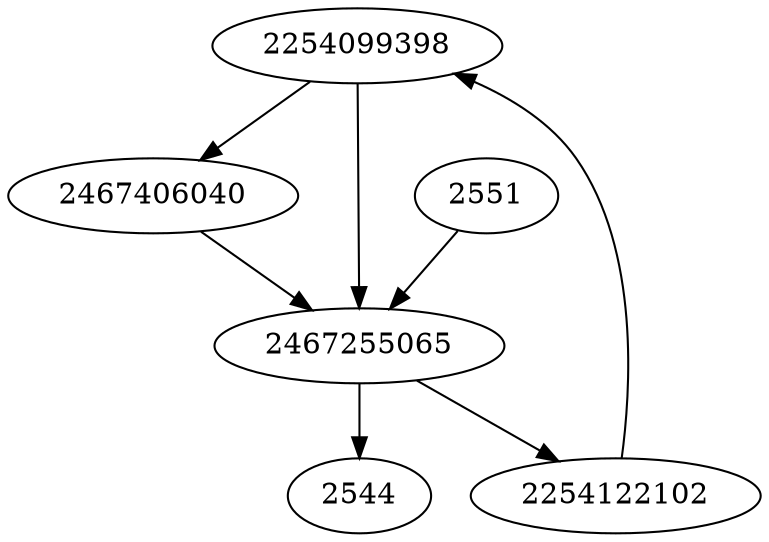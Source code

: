 strict digraph  {
2254099398;
2544;
2254122102;
2551;
2467406040;
2467255065;
2254099398 -> 2467255065;
2254099398 -> 2467406040;
2254122102 -> 2254099398;
2551 -> 2467255065;
2467406040 -> 2467255065;
2467255065 -> 2544;
2467255065 -> 2254122102;
}
